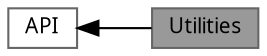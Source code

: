 digraph "Utilities"
{
 // INTERACTIVE_SVG=YES
 // LATEX_PDF_SIZE
  bgcolor="transparent";
  edge [fontname=Mononoki,fontsize=10,labelfontname=Mononoki,labelfontsize=10];
  node [fontname=Mononoki,fontsize=10,shape=box,height=0.2,width=0.4];
  rankdir=LR;
  Node1 [id="Node000001",label="Utilities",height=0.2,width=0.4,color="gray40", fillcolor="grey60", style="filled", fontcolor="black",tooltip="Commonly used internally and by inherited classes."];
  Node2 [id="Node000002",label="API",height=0.2,width=0.4,color="grey40", fillcolor="white", style="filled",URL="$group__Vector.html",tooltip="Main vectors methods."];
  Node2->Node1 [shape=plaintext, dir="back", style="solid"];
}
